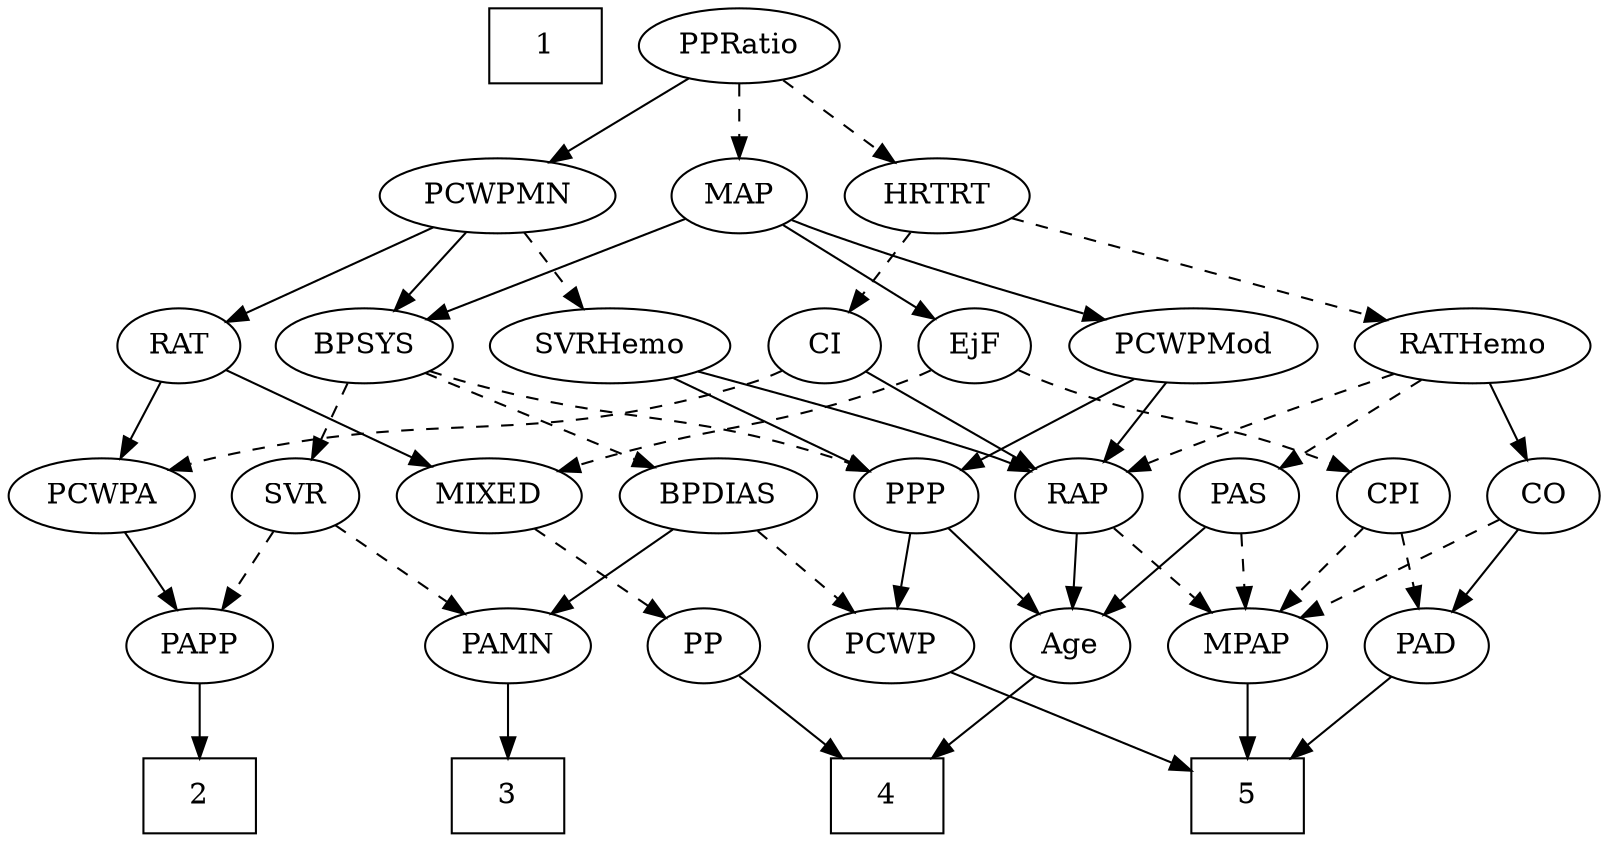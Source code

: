 strict digraph {
	graph [bb="0,0,720.6,396"];
	node [label="\N"];
	1	[height=0.5,
		pos="243.6,378",
		shape=box,
		width=0.75];
	2	[height=0.5,
		pos="85.596,18",
		shape=box,
		width=0.75];
	3	[height=0.5,
		pos="222.6,18",
		shape=box,
		width=0.75];
	4	[height=0.5,
		pos="390.6,18",
		shape=box,
		width=0.75];
	5	[height=0.5,
		pos="552.6,18",
		shape=box,
		width=0.75];
	Age	[height=0.5,
		pos="472.6,90",
		width=0.75];
	Age -> 4	[pos="e,410.53,36.019 456.4,75.17 445.5,65.865 430.85,53.363 418.14,42.516",
		style=solid];
	EjF	[height=0.5,
		pos="439.6,234",
		width=0.75];
	MIXED	[height=0.5,
		pos="215.6,162",
		width=1.1193];
	EjF -> MIXED	[pos="e,246.16,173.78 418.55,222.26 413.71,220.02 408.53,217.79 403.6,216 344.01,194.37 326.31,198.21 265.6,180 262.43,179.05 259.17,178.03 \
255.9,176.98",
		style=dashed];
	CPI	[height=0.5,
		pos="621.6,162",
		width=0.75];
	EjF -> CPI	[pos="e,600.47,173.51 460.72,222.49 465.56,220.23 470.72,217.94 475.6,216 523.39,196.98 537.8,199.02 585.6,180 587.43,179.27 589.3,178.49 \
591.17,177.69",
		style=dashed];
	RAP	[height=0.5,
		pos="476.6,162",
		width=0.77632];
	RAP -> Age	[pos="e,473.57,108.1 475.61,143.7 475.17,135.98 474.64,126.71 474.15,118.11",
		style=solid];
	MPAP	[height=0.5,
		pos="552.6,90",
		width=0.97491];
	RAP -> MPAP	[pos="e,536.19,106.11 491.98,146.83 502.51,137.13 516.68,124.08 528.68,113.03",
		style=dashed];
	PP	[height=0.5,
		pos="309.6,90",
		width=0.75];
	MIXED -> PP	[pos="e,292.22,103.94 235.53,146.15 249.72,135.59 268.9,121.31 284.18,109.92",
		style=dashed];
	MPAP -> 5	[pos="e,552.6,36.104 552.6,71.697 552.6,63.983 552.6,54.712 552.6,46.112",
		style=solid];
	BPSYS	[height=0.5,
		pos="166.6,234",
		width=1.0471];
	SVR	[height=0.5,
		pos="129.6,162",
		width=0.77632];
	BPSYS -> SVR	[pos="e,138.3,179.47 157.83,216.41 153.4,208.04 147.94,197.71 143.01,188.37",
		style=dashed];
	BPDIAS	[height=0.5,
		pos="316.6,162",
		width=1.1735];
	BPSYS -> BPDIAS	[pos="e,289.25,175.76 192.72,220.81 216.9,209.52 253.08,192.64 280.1,180.03",
		style=dashed];
	PPP	[height=0.5,
		pos="403.6,162",
		width=0.75];
	BPSYS -> PPP	[pos="e,382.97,173.65 195.25,222.03 201.27,219.9 207.61,217.78 213.6,216 280.98,196.01 301.22,203.14 367.6,180 369.51,179.33 371.45,178.6 \
373.39,177.82",
		style=dashed];
	PAD	[height=0.5,
		pos="634.6,90",
		width=0.79437];
	PAD -> 5	[pos="e,572.64,36.113 618,74.834 607.25,65.659 592.99,53.479 580.52,42.837",
		style=solid];
	CO	[height=0.5,
		pos="693.6,162",
		width=0.75];
	CO -> MPAP	[pos="e,577.17,103.2 672.49,150.52 649.67,139.19 612.99,120.98 586.2,107.68",
		style=dashed];
	CO -> PAD	[pos="e,647.37,106.16 680.79,145.81 672.99,136.55 662.85,124.52 654.06,114.09",
		style=solid];
	PAS	[height=0.5,
		pos="549.6,162",
		width=0.75];
	PAS -> Age	[pos="e,487.89,104.91 534.01,146.83 522.98,136.81 508.01,123.19 495.6,111.92",
		style=solid];
	PAS -> MPAP	[pos="e,551.86,108.1 550.34,143.7 550.67,135.98 551.07,126.71 551.43,118.11",
		style=dashed];
	PAMN	[height=0.5,
		pos="222.6,90",
		width=1.011];
	PAMN -> 3	[pos="e,222.6,36.104 222.6,71.697 222.6,63.983 222.6,54.712 222.6,46.112",
		style=solid];
	RATHemo	[height=0.5,
		pos="655.6,234",
		width=1.3721];
	RATHemo -> RAP	[pos="e,498.39,173.34 621.18,220.95 592.25,210.64 549.92,195.1 513.6,180 511.74,179.23 509.83,178.41 507.92,177.58",
		style=dashed];
	RATHemo -> CO	[pos="e,684.74,179.31 664.8,216.05 669.34,207.68 674.92,197.4 679.95,188.13",
		style=solid];
	RATHemo -> PAS	[pos="e,568.07,175.2 632.86,217.98 616.38,207.1 594.04,192.35 576.65,180.87",
		style=dashed];
	CPI -> MPAP	[pos="e,567.83,106.46 607.3,146.5 597.93,137 585.5,124.38 574.86,113.58",
		style=dashed];
	CPI -> PAD	[pos="e,631.39,108.28 624.74,144.05 626.17,136.35 627.91,127.03 629.51,118.36",
		style=dashed];
	RAT	[height=0.5,
		pos="83.596,234",
		width=0.75827];
	RAT -> MIXED	[pos="e,190.61,176.25 104.22,222.06 124.92,211.08 157.17,193.98 181.65,181",
		style=solid];
	PCWPA	[height=0.5,
		pos="41.596,162",
		width=1.1555];
	RAT -> PCWPA	[pos="e,51.675,179.8 74.066,217.12 69.004,208.68 62.659,198.1 56.924,188.55",
		style=solid];
	SVR -> PAMN	[pos="e,203.26,105.56 147.09,147.83 160.59,137.68 179.51,123.43 195.04,111.74",
		style=dashed];
	PAPP	[height=0.5,
		pos="85.596,90",
		width=0.88464];
	SVR -> PAPP	[pos="e,95.846,107.31 119.61,145.12 114.18,136.47 107.33,125.58 101.21,115.83",
		style=dashed];
	PCWPMod	[height=0.5,
		pos="536.6,234",
		width=1.4443];
	PCWPMod -> RAP	[pos="e,489.49,178.04 522.38,216.41 514.5,207.22 504.6,195.67 496.02,185.66",
		style=solid];
	PCWPMod -> PPP	[pos="e,424.27,173.88 509.36,218.67 487.18,206.99 455.93,190.55 433.15,178.56",
		style=solid];
	PCWPA -> PAPP	[pos="e,75.244,107.47 52.024,144.41 57.339,135.95 63.914,125.49 69.833,116.08",
		style=solid];
	PCWPMN	[height=0.5,
		pos="222.6,306",
		width=1.3902];
	PCWPMN -> BPSYS	[pos="e,179.39,250.99 209.33,288.41 202.32,279.66 193.6,268.75 185.86,259.08",
		style=solid];
	PCWPMN -> RAT	[pos="e,104.55,245.55 194.8,291 171.3,279.17 137.71,262.25 113.6,250.11",
		style=solid];
	SVRHemo	[height=0.5,
		pos="272.6,234",
		width=1.3902];
	PCWPMN -> SVRHemo	[pos="e,260.48,251.96 234.45,288.41 240.46,279.99 247.89,269.58 254.6,260.2",
		style=dashed];
	SVRHemo -> RAP	[pos="e,454.88,173.52 309.78,221.78 351.29,209.16 415.76,189.22 439.6,180 441.48,179.27 443.39,178.5 445.32,177.69",
		style=solid];
	SVRHemo -> PPP	[pos="e,383.24,173.88 299.42,218.67 321.17,207.05 351.77,190.69 374.18,178.72",
		style=solid];
	BPDIAS -> PAMN	[pos="e,241.99,105.44 296.2,145.81 282.75,135.79 264.96,122.55 250.24,111.59",
		style=solid];
	PCWP	[height=0.5,
		pos="392.6,90",
		width=0.97491];
	BPDIAS -> PCWP	[pos="e,376.3,106.01 333.46,145.46 343.84,135.91 357.3,123.51 368.75,112.96",
		style=dashed];
	MAP	[height=0.5,
		pos="328.6,306",
		width=0.84854];
	MAP -> EjF	[pos="e,420.39,247.11 348.7,292.32 366.36,281.19 392.23,264.87 411.86,252.49",
		style=solid];
	MAP -> BPSYS	[pos="e,193.57,246.66 304.69,294.67 277.81,283.06 233.86,264.07 202.77,250.63",
		style=solid];
	MAP -> PCWPMod	[pos="e,497.6,245.94 351.94,294.34 357.06,292.14 362.48,289.91 367.6,288 407.58,273.07 453.88,258.75 487.9,248.76",
		style=solid];
	PP -> 4	[pos="e,370.9,36.019 325.6,75.17 336.26,65.953 350.56,53.599 363.03,42.823",
		style=solid];
	PPP -> Age	[pos="e,458.32,105.49 417.89,146.5 427.51,136.73 440.37,123.69 451.21,112.7",
		style=solid];
	PPP -> PCWP	[pos="e,395.31,108.28 400.93,144.05 399.72,136.35 398.26,127.03 396.9,118.36",
		style=solid];
	PPRatio	[height=0.5,
		pos="328.6,378",
		width=1.1013];
	PPRatio -> PCWPMN	[pos="e,245.48,322.11 307.15,362.83 291.9,352.76 271.17,339.08 254.06,327.77",
		style=solid];
	PPRatio -> MAP	[pos="e,328.6,324.1 328.6,359.7 328.6,351.98 328.6,342.71 328.6,334.11",
		style=dashed];
	HRTRT	[height=0.5,
		pos="416.6,306",
		width=1.1013];
	PPRatio -> HRTRT	[pos="e,397.84,321.92 347.69,361.81 360,352.02 376.18,339.15 389.77,328.34",
		style=dashed];
	PCWP -> 5	[pos="e,525.47,30.866 418.66,77.597 445.19,65.992 486.53,47.906 516.26,34.897",
		style=solid];
	CI	[height=0.5,
		pos="367.6,234",
		width=0.75];
	CI -> RAP	[pos="e,457.46,175.29 386.58,220.81 403.83,209.73 429.47,193.26 448.98,180.73",
		style=solid];
	CI -> PCWPA	[pos="e,72.364,174.2 347.07,222.05 342.11,219.76 336.75,217.57 331.6,216 228.83,184.73 197.05,205.08 92.596,180 89.18,179.18 85.666,178.23 \
82.157,177.22",
		style=dashed];
	PAPP -> 2	[pos="e,85.596,36.104 85.596,71.697 85.596,63.983 85.596,54.712 85.596,46.112",
		style=solid];
	HRTRT -> RATHemo	[pos="e,618.47,245.88 448.97,295.52 485.18,284.92 545.59,267.24 597.6,252 601.18,250.95 604.89,249.86 608.62,248.77",
		style=dashed];
	HRTRT -> CI	[pos="e,378.45,250.51 404.98,288.41 398.83,279.62 391.16,268.66 384.37,258.96",
		style=dashed];
}
